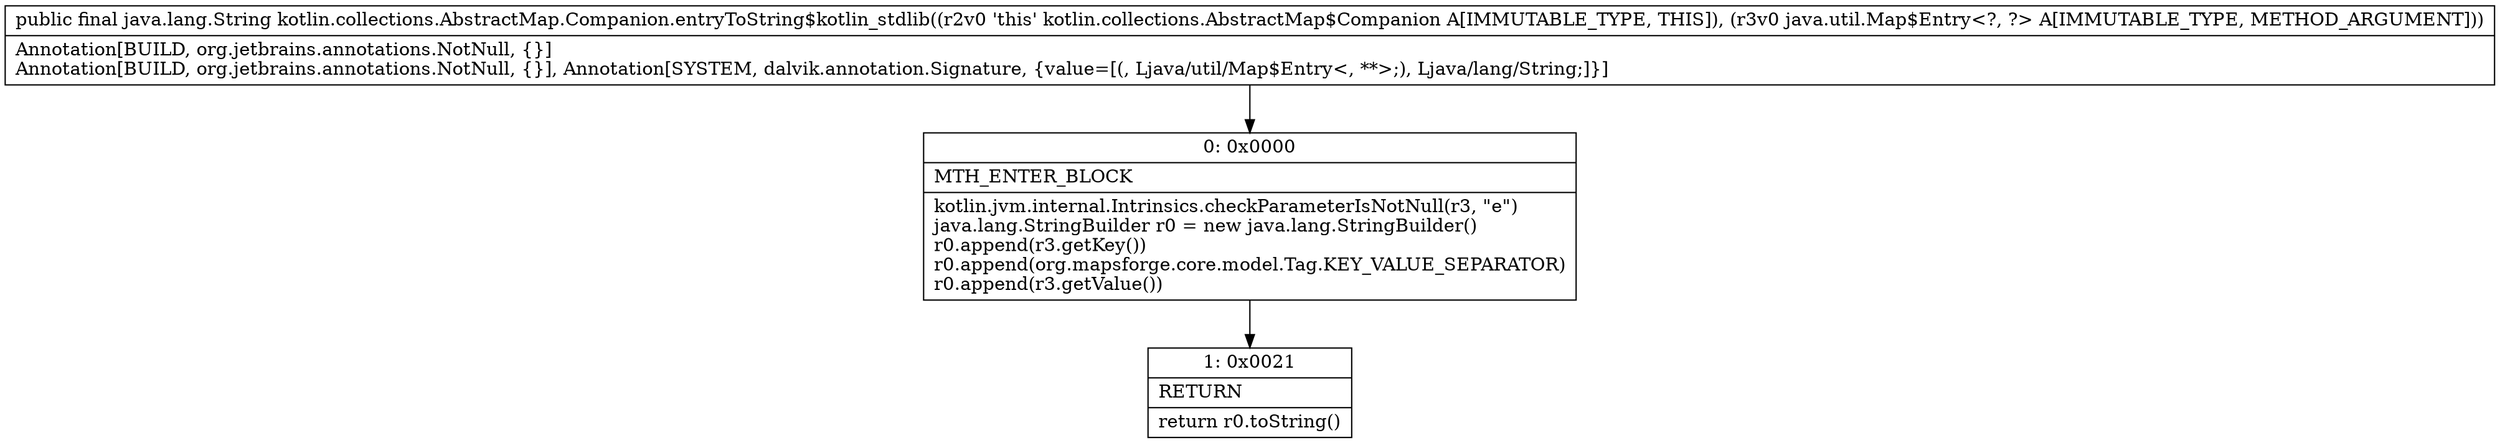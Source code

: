 digraph "CFG forkotlin.collections.AbstractMap.Companion.entryToString$kotlin_stdlib(Ljava\/util\/Map$Entry;)Ljava\/lang\/String;" {
Node_0 [shape=record,label="{0\:\ 0x0000|MTH_ENTER_BLOCK\l|kotlin.jvm.internal.Intrinsics.checkParameterIsNotNull(r3, \"e\")\ljava.lang.StringBuilder r0 = new java.lang.StringBuilder()\lr0.append(r3.getKey())\lr0.append(org.mapsforge.core.model.Tag.KEY_VALUE_SEPARATOR)\lr0.append(r3.getValue())\l}"];
Node_1 [shape=record,label="{1\:\ 0x0021|RETURN\l|return r0.toString()\l}"];
MethodNode[shape=record,label="{public final java.lang.String kotlin.collections.AbstractMap.Companion.entryToString$kotlin_stdlib((r2v0 'this' kotlin.collections.AbstractMap$Companion A[IMMUTABLE_TYPE, THIS]), (r3v0 java.util.Map$Entry\<?, ?\> A[IMMUTABLE_TYPE, METHOD_ARGUMENT]))  | Annotation[BUILD, org.jetbrains.annotations.NotNull, \{\}]\lAnnotation[BUILD, org.jetbrains.annotations.NotNull, \{\}], Annotation[SYSTEM, dalvik.annotation.Signature, \{value=[(, Ljava\/util\/Map$Entry\<, **\>;), Ljava\/lang\/String;]\}]\l}"];
MethodNode -> Node_0;
Node_0 -> Node_1;
}

